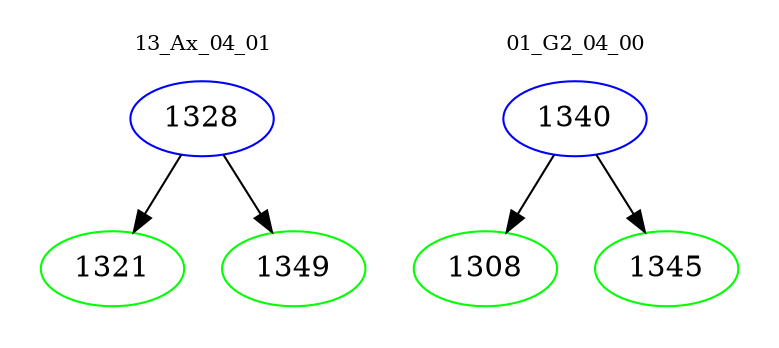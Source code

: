 digraph{
subgraph cluster_0 {
color = white
label = "13_Ax_04_01";
fontsize=10;
T0_1328 [label="1328", color="blue"]
T0_1328 -> T0_1321 [color="black"]
T0_1321 [label="1321", color="green"]
T0_1328 -> T0_1349 [color="black"]
T0_1349 [label="1349", color="green"]
}
subgraph cluster_1 {
color = white
label = "01_G2_04_00";
fontsize=10;
T1_1340 [label="1340", color="blue"]
T1_1340 -> T1_1308 [color="black"]
T1_1308 [label="1308", color="green"]
T1_1340 -> T1_1345 [color="black"]
T1_1345 [label="1345", color="green"]
}
}
